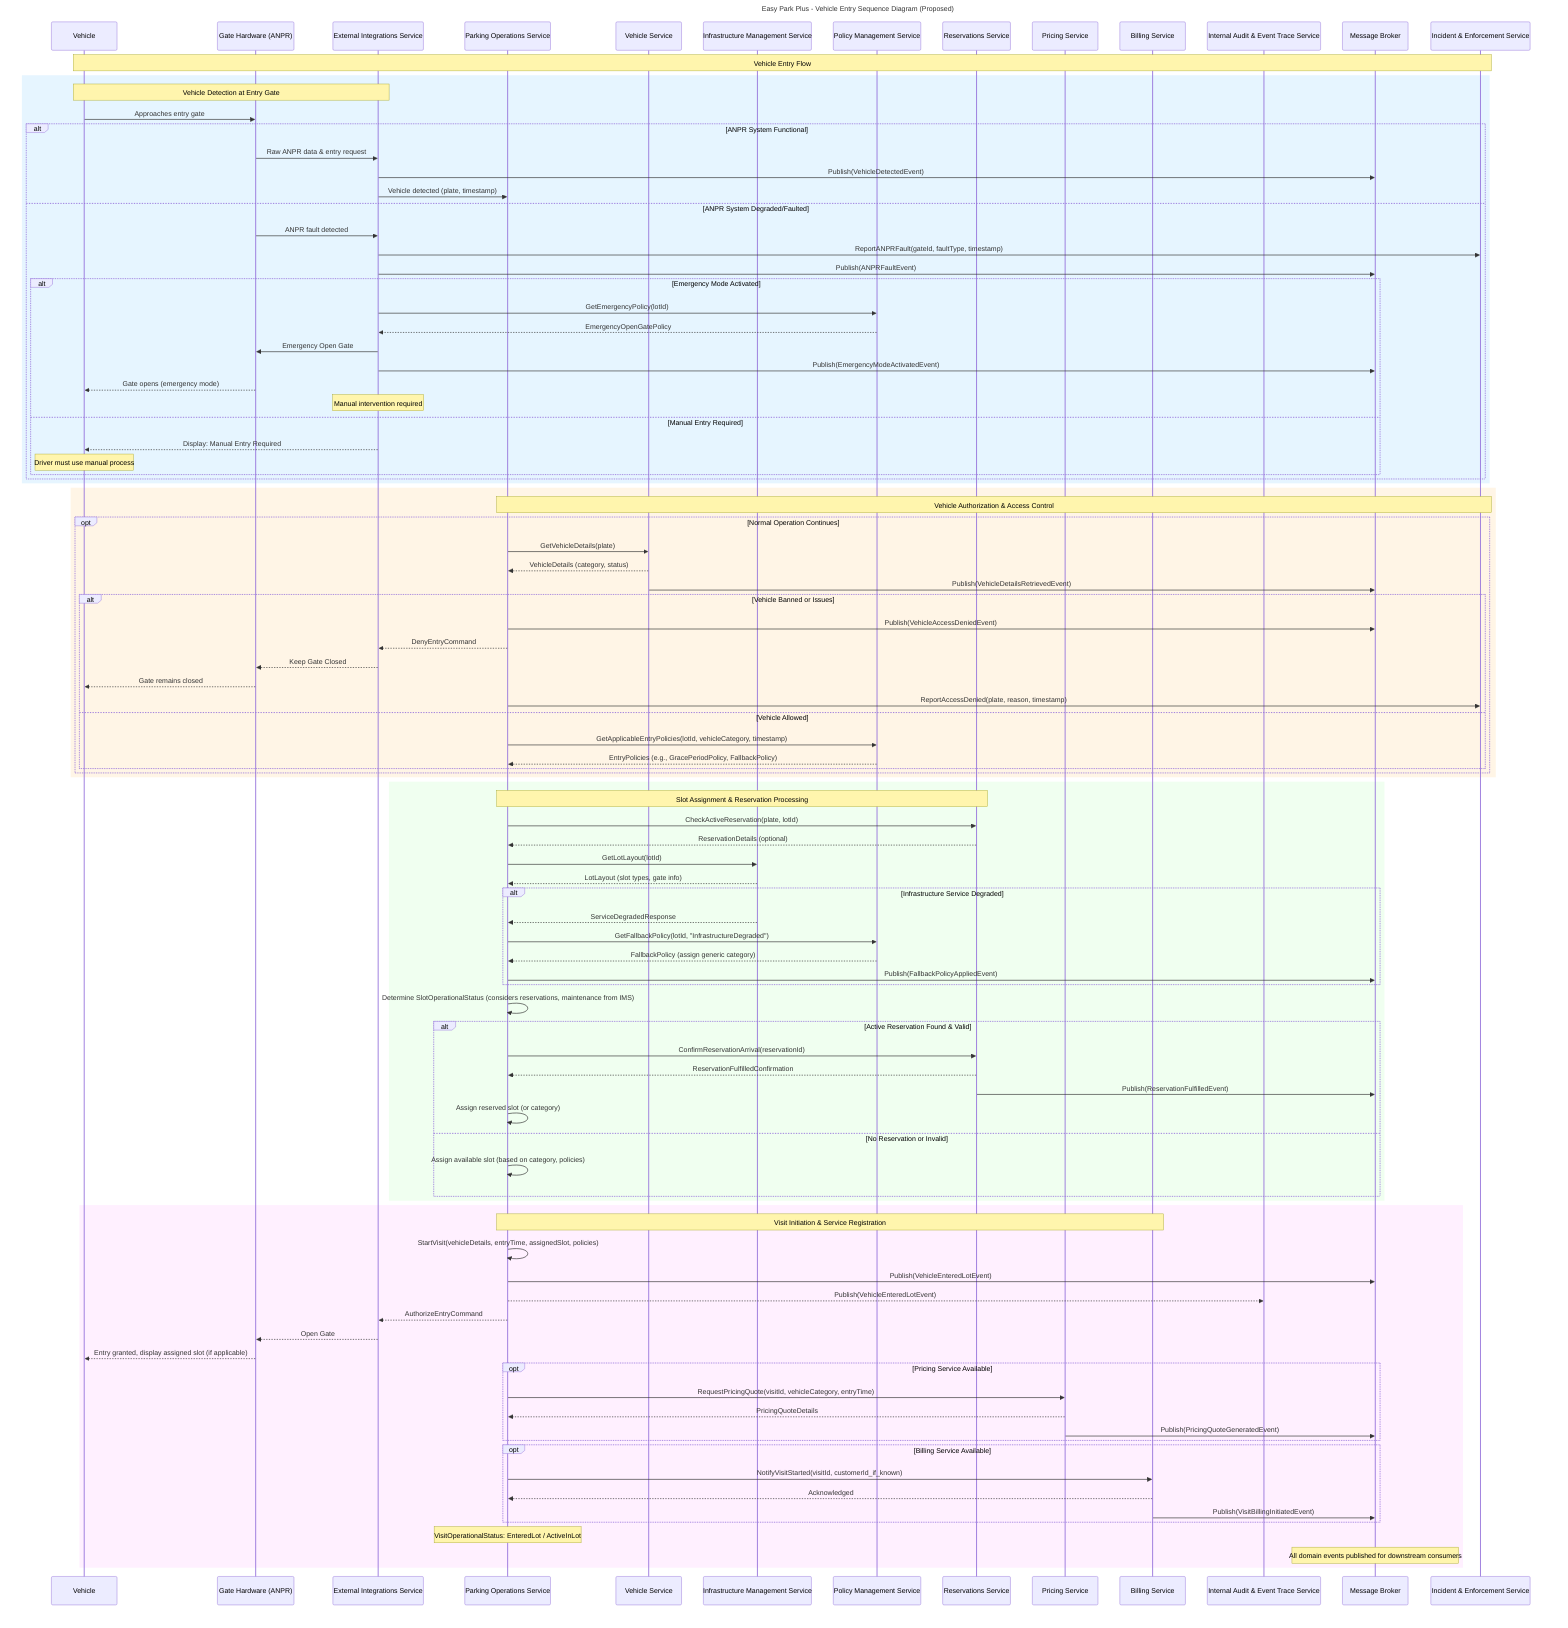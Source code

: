 ---
title: Easy Park Plus - Vehicle Entry Sequence Diagram (Proposed)
---

sequenceDiagram
    participant V as Vehicle
    participant GateHW as Gate Hardware (ANPR)
    participant ExtInt as External Integrations Service
    participant PO as Parking Operations Service
    participant VS as Vehicle Service
    participant IMS as Infrastructure Management Service
    participant PolMS as Policy Management Service
    participant RS as Reservations Service
    participant PS as Pricing Service
    participant BS as Billing Service
    participant IAET as Internal Audit & Event Trace Service
    participant MB as Message Broker
    participant IES as Incident & Enforcement Service

    Note over V, IES:  Vehicle Entry Flow
    
    %% Vehicle Detection & ANPR Processing
    rect rgb(230, 245, 255)
    Note over V, ExtInt: Vehicle Detection at Entry Gate
    V->>GateHW: Approaches entry gate
    
    alt ANPR System Functional
        GateHW->>ExtInt: Raw ANPR data & entry request
        ExtInt->>MB: Publish(VehicleDetectedEvent)
        ExtInt->>PO: Vehicle detected (plate, timestamp)
    else ANPR System Degraded/Faulted
        GateHW->>ExtInt: ANPR fault detected
        ExtInt->>IES: ReportANPRFault(gateId, faultType, timestamp)
        ExtInt->>MB: Publish(ANPRFaultEvent)
        
        alt Emergency Mode Activated
            ExtInt->>PolMS: GetEmergencyPolicy(lotId)
            PolMS-->>ExtInt: EmergencyOpenGatePolicy
            ExtInt->>GateHW: Emergency Open Gate
            ExtInt->>MB: Publish(EmergencyModeActivatedEvent)
            GateHW-->>V: Gate opens (emergency mode)
            Note over ExtInt: Manual intervention required
        else Manual Entry Required
            ExtInt-->>V: Display: Manual Entry Required
            Note over V: Driver must use manual process
        end
    end
    end

    %% Vehicle Validation & Access Control
    rect rgb(255, 245, 230)
    Note over PO, IES: Vehicle Authorization & Access Control
    opt Normal Operation Continues
        PO->>VS: GetVehicleDetails(plate)
        VS-->>PO: VehicleDetails (category, status)
        VS->>MB: Publish(VehicleDetailsRetrievedEvent)

        alt Vehicle Banned or Issues
            PO->>MB: Publish(VehicleAccessDeniedEvent)
            PO-->>ExtInt: DenyEntryCommand
            ExtInt-->>GateHW: Keep Gate Closed
            GateHW-->>V: Gate remains closed
            PO->>IES: ReportAccessDenied(plate, reason, timestamp)
        else Vehicle Allowed
            PO->>PolMS: GetApplicableEntryPolicies(lotId, vehicleCategory, timestamp)
            PolMS-->>PO: EntryPolicies (e.g., GracePeriodPolicy, FallbackPolicy)
        end
    end
    end

    %% Slot Assignment & Reservation Handling
    rect rgb(240, 255, 240)
    Note over PO, RS: Slot Assignment & Reservation Processing
            PO->>RS: CheckActiveReservation(plate, lotId)
            RS-->>PO: ReservationDetails (optional)

            PO->>IMS: GetLotLayout(lotId)
            IMS-->>PO: LotLayout (slot types, gate info)
            
            alt Infrastructure Service Degraded
                IMS-->>PO: ServiceDegradedResponse
                PO->>PolMS: GetFallbackPolicy(lotId, "InfrastructureDegraded")
                PolMS-->>PO: FallbackPolicy (assign generic category)
                PO->>MB: Publish(FallbackPolicyAppliedEvent)
            end
            
            PO->>PO: Determine SlotOperationalStatus (considers reservations, maintenance from IMS)
            
            alt Active Reservation Found & Valid
                PO->>RS: ConfirmReservationArrival(reservationId)
                RS-->>PO: ReservationFulfilledConfirmation
                RS->>MB: Publish(ReservationFulfilledEvent)
                PO->>PO: Assign reserved slot (or category)
            else No Reservation or Invalid
                PO->>PO: Assign available slot (based on category, policies)
            end
    end

    %% Visit Initiation & Service Integration
    rect rgb(255, 240, 255)
    Note over PO, BS: Visit Initiation & Service Registration
            PO->>PO: StartVisit(vehicleDetails, entryTime, assignedSlot, policies)
            PO->>MB: Publish(VehicleEnteredLotEvent)
            PO-->>IAET: Publish(VehicleEnteredLotEvent)

            PO-->>ExtInt: AuthorizeEntryCommand
            ExtInt-->>GateHW: Open Gate
            GateHW-->>V: Entry granted, display assigned slot (if applicable)
            
            opt Pricing Service Available
                PO->>PS: RequestPricingQuote(visitId, vehicleCategory, entryTime)
                PS-->>PO: PricingQuoteDetails
                PS->>MB: Publish(PricingQuoteGeneratedEvent)
            end

            opt Billing Service Available
                PO->>BS: NotifyVisitStarted(visitId, customerId_if_known)
                BS-->>PO: Acknowledged
                BS->>MB: Publish(VisitBillingInitiatedEvent)
            end

            Note over PO: VisitOperationalStatus: EnteredLot / ActiveInLot
            Note over MB: All domain events published for downstream consumers
    end